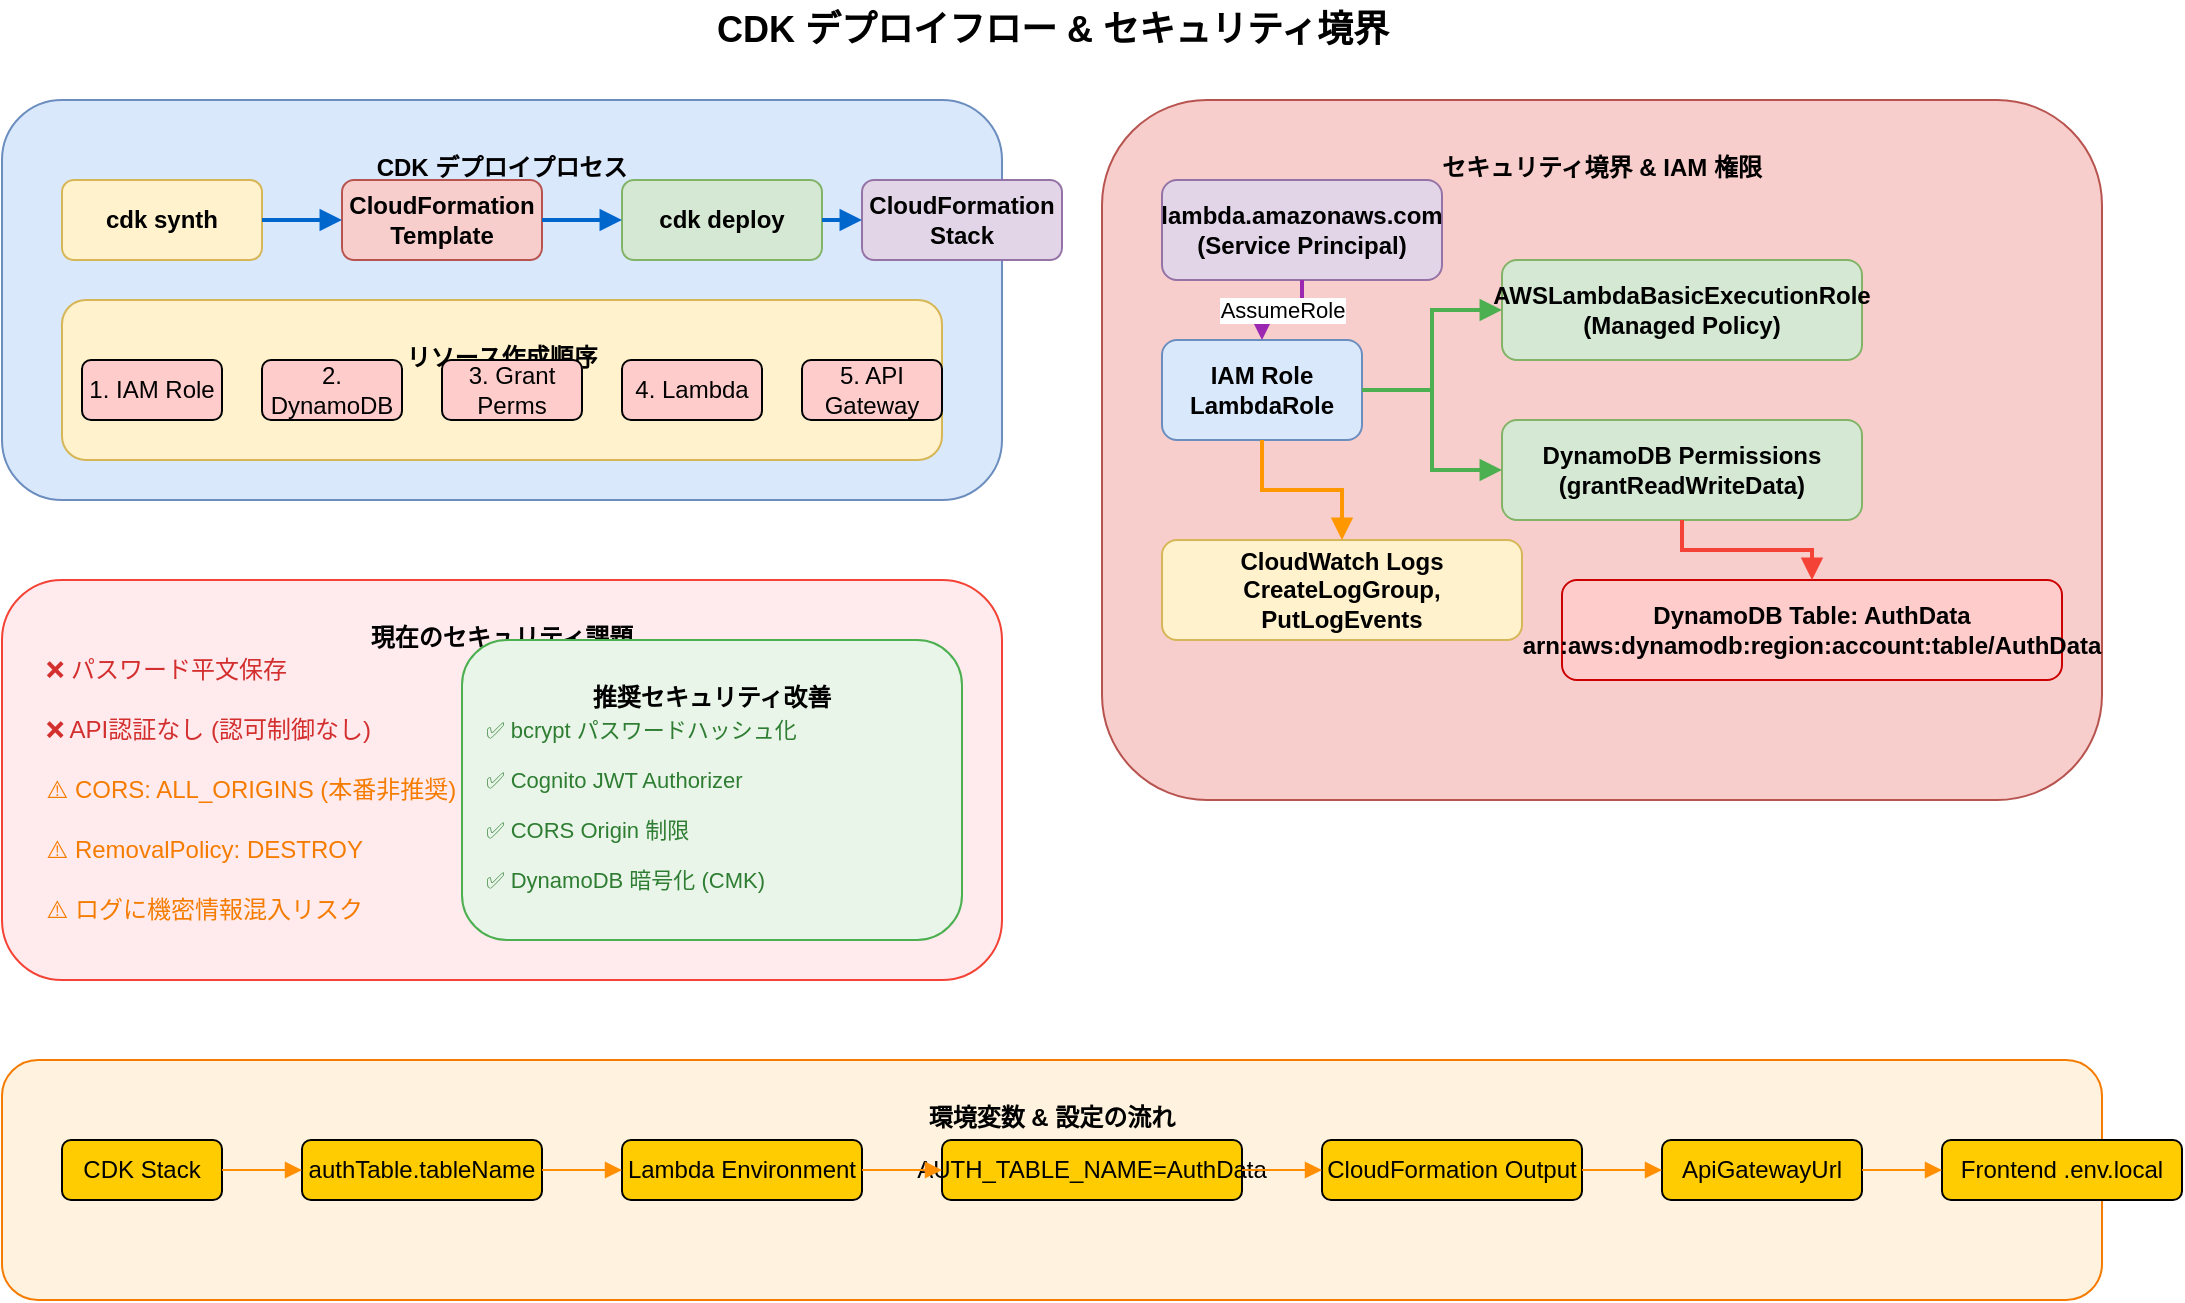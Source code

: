 <mxfile version="24.7.17">
  <diagram name="CDK Deploy Flow" id="cdk-deploy-flow">
    <mxGraphModel dx="1426" dy="1062" grid="1" gridSize="10" guides="1" tooltips="1" connect="1" arrows="1" fold="1" page="1" pageScale="1" pageWidth="1169" pageHeight="827" math="0" shadow="0">
      <root>
        <mxCell id="0" />
        <mxCell id="1" parent="0" />
        
        <!-- Title -->
        <mxCell id="title" value="CDK デプロイフロー &amp; セキュリティ境界" style="text;html=1;align=center;verticalAlign=middle;resizable=0;points=[];autosize=1;strokeColor=none;fillColor=none;fontSize=18;fontStyle=1;" vertex="1" parent="1">
          <mxGeometry x="400" y="30" width="350" height="30" as="geometry" />
        </mxCell>
        
        <!-- CDK Deploy Process -->
        <mxCell id="deploy-container" value="CDK デプロイプロセス" style="rounded=1;whiteSpace=wrap;html=1;fillColor=#dae8fc;strokeColor=#6c8ebf;verticalAlign=top;fontStyle=1;spacingTop=20;" vertex="1" parent="1">
          <mxGeometry x="50" y="80" width="500" height="200" as="geometry" />
        </mxCell>
        
        <!-- CDK Synth -->
        <mxCell id="cdk-synth" value="cdk synth" style="rounded=1;whiteSpace=wrap;html=1;fillColor=#fff2cc;strokeColor=#d6b656;fontStyle=1;" vertex="1" parent="1">
          <mxGeometry x="80" y="120" width="100" height="40" as="geometry" />
        </mxCell>
        
        <!-- CloudFormation Template -->
        <mxCell id="cf-template" value="CloudFormation&#xa;Template" style="rounded=1;whiteSpace=wrap;html=1;fillColor=#f8cecc;strokeColor=#b85450;fontStyle=1;" vertex="1" parent="1">
          <mxGeometry x="220" y="120" width="100" height="40" as="geometry" />
        </mxCell>
        
        <!-- CDK Deploy -->
        <mxCell id="cdk-deploy" value="cdk deploy" style="rounded=1;whiteSpace=wrap;html=1;fillColor=#d5e8d4;strokeColor=#82b366;fontStyle=1;" vertex="1" parent="1">
          <mxGeometry x="360" y="120" width="100" height="40" as="geometry" />
        </mxCell>
        
        <!-- CloudFormation Stack -->
        <mxCell id="cf-stack-deploy" value="CloudFormation&#xa;Stack" style="rounded=1;whiteSpace=wrap;html=1;fillColor=#e1d5e7;strokeColor=#9673a6;fontStyle=1;" vertex="1" parent="1">
          <mxGeometry x="480" y="120" width="100" height="40" as="geometry" />
        </mxCell>
        
        <!-- Resource Creation Order -->
        <mxCell id="resource-order" value="リソース作成順序" style="rounded=1;whiteSpace=wrap;html=1;fillColor=#fff2cc;strokeColor=#d6b656;verticalAlign=top;fontStyle=1;spacingTop=15;" vertex="1" parent="1">
          <mxGeometry x="80" y="180" width="440" height="80" as="geometry" />
        </mxCell>
        
        <mxCell id="step1" value="1. IAM Role" style="rounded=1;whiteSpace=wrap;html=1;fillColor=#ffcccc;" vertex="1" parent="1">
          <mxGeometry x="90" y="210" width="70" height="30" as="geometry" />
        </mxCell>
        
        <mxCell id="step2" value="2. DynamoDB" style="rounded=1;whiteSpace=wrap;html=1;fillColor=#ffcccc;" vertex="1" parent="1">
          <mxGeometry x="180" y="210" width="70" height="30" as="geometry" />
        </mxCell>
        
        <mxCell id="step3" value="3. Grant Perms" style="rounded=1;whiteSpace=wrap;html=1;fillColor=#ffcccc;" vertex="1" parent="1">
          <mxGeometry x="270" y="210" width="70" height="30" as="geometry" />
        </mxCell>
        
        <mxCell id="step4" value="4. Lambda" style="rounded=1;whiteSpace=wrap;html=1;fillColor=#ffcccc;" vertex="1" parent="1">
          <mxGeometry x="360" y="210" width="70" height="30" as="geometry" />
        </mxCell>
        
        <mxCell id="step5" value="5. API Gateway" style="rounded=1;whiteSpace=wrap;html=1;fillColor=#ffcccc;" vertex="1" parent="1">
          <mxGeometry x="450" y="210" width="70" height="30" as="geometry" />
        </mxCell>
        
        <!-- Security Boundaries -->
        <mxCell id="security-container" value="セキュリティ境界 &amp; IAM 権限" style="rounded=1;whiteSpace=wrap;html=1;fillColor=#f8cecc;strokeColor=#b85450;verticalAlign=top;fontStyle=1;spacingTop=20;" vertex="1" parent="1">
          <mxGeometry x="600" y="80" width="500" height="350" as="geometry" />
        </mxCell>
        
        <!-- Lambda Service Principal -->
        <mxCell id="lambda-principal" value="lambda.amazonaws.com&#xa;(Service Principal)" style="rounded=1;whiteSpace=wrap;html=1;fillColor=#e1d5e7;strokeColor=#9673a6;fontStyle=1;" vertex="1" parent="1">
          <mxGeometry x="630" y="120" width="140" height="50" as="geometry" />
        </mxCell>
        
        <!-- Lambda Role -->
        <mxCell id="lambda-role-sec" value="IAM Role&#xa;LambdaRole" style="rounded=1;whiteSpace=wrap;html=1;fillColor=#dae8fc;strokeColor=#6c8ebf;fontStyle=1;" vertex="1" parent="1">
          <mxGeometry x="630" y="200" width="100" height="50" as="geometry" />
        </mxCell>
        
        <!-- Basic Execution Role -->
        <mxCell id="basic-execution" value="AWSLambdaBasicExecutionRole&#xa;(Managed Policy)" style="rounded=1;whiteSpace=wrap;html=1;fillColor=#d5e8d4;strokeColor=#82b366;fontStyle=1;" vertex="1" parent="1">
          <mxGeometry x="800" y="160" width="180" height="50" as="geometry" />
        </mxCell>
        
        <!-- DynamoDB Permissions -->
        <mxCell id="dynamodb-perms" value="DynamoDB Permissions&#xa;(grantReadWriteData)" style="rounded=1;whiteSpace=wrap;html=1;fillColor=#d5e8d4;strokeColor=#82b366;fontStyle=1;" vertex="1" parent="1">
          <mxGeometry x="800" y="240" width="180" height="50" as="geometry" />
        </mxCell>
        
        <!-- CloudWatch Logs -->
        <mxCell id="cw-logs-perms" value="CloudWatch Logs&#xa;CreateLogGroup, PutLogEvents" style="rounded=1;whiteSpace=wrap;html=1;fillColor=#fff2cc;strokeColor=#d6b656;fontStyle=1;" vertex="1" parent="1">
          <mxGeometry x="630" y="300" width="180" height="50" as="geometry" />
        </mxCell>
        
        <!-- DynamoDB Resource -->
        <mxCell id="dynamodb-resource" value="DynamoDB Table: AuthData&#xa;arn:aws:dynamodb:region:account:table/AuthData" style="rounded=1;whiteSpace=wrap;html=1;fillColor=#ffcccc;strokeColor=#cc0000;fontStyle=1;" vertex="1" parent="1">
          <mxGeometry x="830" y="320" width="250" height="50" as="geometry" />
        </mxCell>
        
        <!-- Current Security Issues -->
        <mxCell id="security-issues" value="現在のセキュリティ課題" style="rounded=1;whiteSpace=wrap;html=1;fillColor=#ffebee;strokeColor=#f44336;verticalAlign=top;fontStyle=1;spacingTop=15;" vertex="1" parent="1">
          <mxGeometry x="50" y="320" width="500" height="200" as="geometry" />
        </mxCell>
        
        <mxCell id="issue1" value="❌ パスワード平文保存" style="text;html=1;align=left;verticalAlign=middle;resizable=0;points=[];autosize=1;strokeColor=none;fillColor=none;fontSize=12;fontColor=#d32f2f;" vertex="1" parent="1">
          <mxGeometry x="70" y="350" width="150" height="30" as="geometry" />
        </mxCell>
        
        <mxCell id="issue2" value="❌ API認証なし (認可制御なし)" style="text;html=1;align=left;verticalAlign=middle;resizable=0;points=[];autosize=1;strokeColor=none;fillColor=none;fontSize=12;fontColor=#d32f2f;" vertex="1" parent="1">
          <mxGeometry x="70" y="380" width="200" height="30" as="geometry" />
        </mxCell>
        
        <mxCell id="issue3" value="⚠️ CORS: ALL_ORIGINS (本番非推奨)" style="text;html=1;align=left;verticalAlign=middle;resizable=0;points=[];autosize=1;strokeColor=none;fillColor=none;fontSize=12;fontColor=#f57c00;" vertex="1" parent="1">
          <mxGeometry x="70" y="410" width="230" height="30" as="geometry" />
        </mxCell>
        
        <mxCell id="issue4" value="⚠️ RemovalPolicy: DESTROY" style="text;html=1;align=left;verticalAlign=middle;resizable=0;points=[];autosize=1;strokeColor=none;fillColor=none;fontSize=12;fontColor=#f57c00;" vertex="1" parent="1">
          <mxGeometry x="70" y="440" width="180" height="30" as="geometry" />
        </mxCell>
        
        <mxCell id="issue5" value="⚠️ ログに機密情報混入リスク" style="text;html=1;align=left;verticalAlign=middle;resizable=0;points=[];autosize=1;strokeColor=none;fillColor=none;fontSize=12;fontColor=#f57c00;" vertex="1" parent="1">
          <mxGeometry x="70" y="470" width="190" height="30" as="geometry" />
        </mxCell>
        
        <!-- Recommended Improvements -->
        <mxCell id="improvements" value="推奨セキュリティ改善" style="rounded=1;whiteSpace=wrap;html=1;fillColor=#e8f5e8;strokeColor=#4caf50;verticalAlign=top;fontStyle=1;spacingTop=15;" vertex="1" parent="1">
          <mxGeometry x="280" y="350" width="250" height="150" as="geometry" />
        </mxCell>
        
        <mxCell id="improvement1" value="✅ bcrypt パスワードハッシュ化" style="text;html=1;align=left;verticalAlign=middle;resizable=0;points=[];autosize=1;strokeColor=none;fillColor=none;fontSize=11;fontColor=#2e7d32;" vertex="1" parent="1">
          <mxGeometry x="290" y="380" width="180" height="30" as="geometry" />
        </mxCell>
        
        <mxCell id="improvement2" value="✅ Cognito JWT Authorizer" style="text;html=1;align=left;verticalAlign=middle;resizable=0;points=[];autosize=1;strokeColor=none;fillColor=none;fontSize=11;fontColor=#2e7d32;" vertex="1" parent="1">
          <mxGeometry x="290" y="405" width="170" height="30" as="geometry" />
        </mxCell>
        
        <mxCell id="improvement3" value="✅ CORS Origin 制限" style="text;html=1;align=left;verticalAlign=middle;resizable=0;points=[];autosize=1;strokeColor=none;fillColor=none;fontSize=11;fontColor=#2e7d32;" vertex="1" parent="1">
          <mxGeometry x="290" y="430" width="130" height="30" as="geometry" />
        </mxCell>
        
        <mxCell id="improvement4" value="✅ DynamoDB 暗号化 (CMK)" style="text;html=1;align=left;verticalAlign=middle;resizable=0;points=[];autosize=1;strokeColor=none;fillColor=none;fontSize=11;fontColor=#2e7d32;" vertex="1" parent="1">
          <mxGeometry x="290" y="455" width="170" height="30" as="geometry" />
        </mxCell>
        
        <!-- Environment Variables Flow -->
        <mxCell id="env-flow" value="環境変数 &amp; 設定の流れ" style="rounded=1;whiteSpace=wrap;html=1;fillColor=#fff3e0;strokeColor=#f57c00;verticalAlign=top;fontStyle=1;spacingTop=15;" vertex="1" parent="1">
          <mxGeometry x="50" y="560" width="1050" height="120" as="geometry" />
        </mxCell>
        
        <mxCell id="env1" value="CDK Stack" style="rounded=1;whiteSpace=wrap;html=1;fillColor=#ffcc02;" vertex="1" parent="1">
          <mxGeometry x="80" y="600" width="80" height="30" as="geometry" />
        </mxCell>
        
        <mxCell id="env2" value="authTable.tableName" style="rounded=1;whiteSpace=wrap;html=1;fillColor=#ffcc02;" vertex="1" parent="1">
          <mxGeometry x="200" y="600" width="120" height="30" as="geometry" />
        </mxCell>
        
        <mxCell id="env3" value="Lambda Environment" style="rounded=1;whiteSpace=wrap;html=1;fillColor=#ffcc02;" vertex="1" parent="1">
          <mxGeometry x="360" y="600" width="120" height="30" as="geometry" />
        </mxCell>
        
        <mxCell id="env4" value="AUTH_TABLE_NAME=AuthData" style="rounded=1;whiteSpace=wrap;html=1;fillColor=#ffcc02;" vertex="1" parent="1">
          <mxGeometry x="520" y="600" width="150" height="30" as="geometry" />
        </mxCell>
        
        <mxCell id="env5" value="CloudFormation Output" style="rounded=1;whiteSpace=wrap;html=1;fillColor=#ffcc02;" vertex="1" parent="1">
          <mxGeometry x="710" y="600" width="130" height="30" as="geometry" />
        </mxCell>
        
        <mxCell id="env6" value="ApiGatewayUrl" style="rounded=1;whiteSpace=wrap;html=1;fillColor=#ffcc02;" vertex="1" parent="1">
          <mxGeometry x="880" y="600" width="100" height="30" as="geometry" />
        </mxCell>
        
        <mxCell id="env7" value="Frontend .env.local" style="rounded=1;whiteSpace=wrap;html=1;fillColor=#ffcc02;" vertex="1" parent="1">
          <mxGeometry x="1020" y="600" width="120" height="30" as="geometry" />
        </mxCell>
        
        <!-- Arrows for deploy flow -->
        <mxCell id="arrow1" value="" style="edgeStyle=orthogonalEdgeStyle;html=1;endArrow=block;elbow=vertical;startArrow=none;endFill=1;strokeColor=#0066CC;rounded=0;strokeWidth=2;" edge="1" parent="1" source="cdk-synth" target="cf-template">
          <mxGeometry width="100" relative="1" as="geometry" />
        </mxCell>
        
        <mxCell id="arrow2" value="" style="edgeStyle=orthogonalEdgeStyle;html=1;endArrow=block;elbow=vertical;startArrow=none;endFill=1;strokeColor=#0066CC;rounded=0;strokeWidth=2;" edge="1" parent="1" source="cf-template" target="cdk-deploy">
          <mxGeometry width="100" relative="1" as="geometry" />
        </mxCell>
        
        <mxCell id="arrow3" value="" style="edgeStyle=orthogonalEdgeStyle;html=1;endArrow=block;elbow=vertical;startArrow=none;endFill=1;strokeColor=#0066CC;rounded=0;strokeWidth=2;" edge="1" parent="1" source="cdk-deploy" target="cf-stack-deploy">
          <mxGeometry width="100" relative="1" as="geometry" />
        </mxCell>
        
        <!-- IAM Arrows -->
        <mxCell id="trust-arrow" value="AssumeRole" style="edgeStyle=orthogonalEdgeStyle;html=1;endArrow=block;elbow=vertical;startArrow=none;endFill=1;strokeColor=#9C27B0;rounded=0;strokeWidth=2;" edge="1" parent="1" source="lambda-principal" target="lambda-role-sec">
          <mxGeometry width="100" relative="1" as="geometry" />
        </mxCell>
        
        <mxCell id="basic-arrow" value="" style="edgeStyle=orthogonalEdgeStyle;html=1;endArrow=block;elbow=vertical;startArrow=none;endFill=1;strokeColor=#4CAF50;rounded=0;strokeWidth=2;" edge="1" parent="1" source="lambda-role-sec" target="basic-execution">
          <mxGeometry width="100" relative="1" as="geometry" />
        </mxCell>
        
        <mxCell id="dynamo-arrow" value="" style="edgeStyle=orthogonalEdgeStyle;html=1;endArrow=block;elbow=vertical;startArrow=none;endFill=1;strokeColor=#4CAF50;rounded=0;strokeWidth=2;" edge="1" parent="1" source="lambda-role-sec" target="dynamodb-perms">
          <mxGeometry width="100" relative="1" as="geometry" />
        </mxCell>
        
        <mxCell id="logs-arrow" value="" style="edgeStyle=orthogonalEdgeStyle;html=1;endArrow=block;elbow=vertical;startArrow=none;endFill=1;strokeColor=#FF9800;rounded=0;strokeWidth=2;" edge="1" parent="1" source="lambda-role-sec" target="cw-logs-perms">
          <mxGeometry width="100" relative="1" as="geometry" />
        </mxCell>
        
        <mxCell id="resource-arrow" value="" style="edgeStyle=orthogonalEdgeStyle;html=1;endArrow=block;elbow=vertical;startArrow=none;endFill=1;strokeColor=#F44336;rounded=0;strokeWidth=2;" edge="1" parent="1" source="dynamodb-perms" target="dynamodb-resource">
          <mxGeometry width="100" relative="1" as="geometry" />
        </mxCell>
        
        <!-- Environment flow arrows -->
        <mxCell id="env-arrow1" value="" style="edgeStyle=orthogonalEdgeStyle;html=1;endArrow=block;elbow=vertical;startArrow=none;endFill=1;strokeColor=#FF8F00;rounded=0;strokeWidth=1;" edge="1" parent="1" source="env1" target="env2">
          <mxGeometry width="100" relative="1" as="geometry" />
        </mxCell>
        
        <mxCell id="env-arrow2" value="" style="edgeStyle=orthogonalEdgeStyle;html=1;endArrow=block;elbow=vertical;startArrow=none;endFill=1;strokeColor=#FF8F00;rounded=0;strokeWidth=1;" edge="1" parent="1" source="env2" target="env3">
          <mxGeometry width="100" relative="1" as="geometry" />
        </mxCell>
        
        <mxCell id="env-arrow3" value="" style="edgeStyle=orthogonalEdgeStyle;html=1;endArrow=block;elbow=vertical;startArrow=none;endFill=1;strokeColor=#FF8F00;rounded=0;strokeWidth=1;" edge="1" parent="1" source="env3" target="env4">
          <mxGeometry width="100" relative="1" as="geometry" />
        </mxCell>
        
        <mxCell id="env-arrow4" value="" style="edgeStyle=orthogonalEdgeStyle;html=1;endArrow=block;elbow=vertical;startArrow=none;endFill=1;strokeColor=#FF8F00;rounded=0;strokeWidth=1;" edge="1" parent="1" source="env4" target="env5">
          <mxGeometry width="100" relative="1" as="geometry" />
        </mxCell>
        
        <mxCell id="env-arrow5" value="" style="edgeStyle=orthogonalEdgeStyle;html=1;endArrow=block;elbow=vertical;startArrow=none;endFill=1;strokeColor=#FF8F00;rounded=0;strokeWidth=1;" edge="1" parent="1" source="env5" target="env6">
          <mxGeometry width="100" relative="1" as="geometry" />
        </mxCell>
        
        <mxCell id="env-arrow6" value="" style="edgeStyle=orthogonalEdgeStyle;html=1;endArrow=block;elbow=vertical;startArrow=none;endFill=1;strokeColor=#FF8F00;rounded=0;strokeWidth=1;" edge="1" parent="1" source="env6" target="env7">
          <mxGeometry width="100" relative="1" as="geometry" />
        </mxCell>
        
      </root>
    </mxGraphModel>
  </diagram>
</mxfile>
